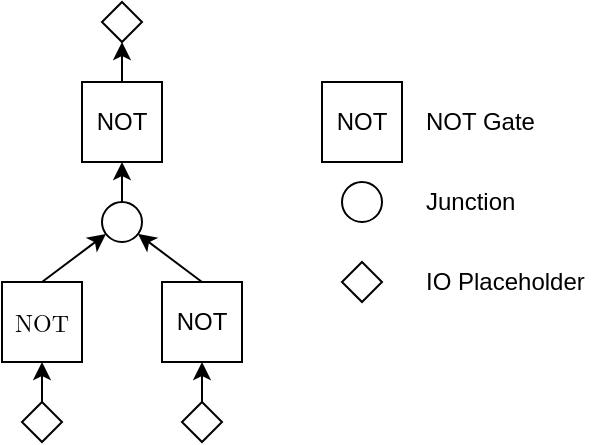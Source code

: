 <mxfile version="13.3.9" type="device"><diagram id="-ZitgzOQsNxZL7dHcVF-" name="Page-1"><mxGraphModel dx="706" dy="408" grid="1" gridSize="10" guides="1" tooltips="1" connect="1" arrows="1" fold="1" page="1" pageScale="1" pageWidth="827" pageHeight="1169" math="0" shadow="0"><root><mxCell id="0"/><mxCell id="1" parent="0"/><mxCell id="h7Nar6klBTqGaR5LePk7-1" value="NOT" style="whiteSpace=wrap;html=1;aspect=fixed;fontFamily=LM Roman 10;" vertex="1" parent="1"><mxGeometry x="240" y="240" width="40" height="40" as="geometry"/></mxCell><mxCell id="h7Nar6klBTqGaR5LePk7-2" value="NOT" style="whiteSpace=wrap;html=1;aspect=fixed;" vertex="1" parent="1"><mxGeometry x="320" y="240" width="40" height="40" as="geometry"/></mxCell><mxCell id="h7Nar6klBTqGaR5LePk7-3" value="NOT" style="whiteSpace=wrap;html=1;aspect=fixed;" vertex="1" parent="1"><mxGeometry x="280" y="140" width="40" height="40" as="geometry"/></mxCell><mxCell id="h7Nar6klBTqGaR5LePk7-4" value="" style="ellipse;whiteSpace=wrap;html=1;aspect=fixed;" vertex="1" parent="1"><mxGeometry x="290" y="200" width="20" height="20" as="geometry"/></mxCell><mxCell id="h7Nar6klBTqGaR5LePk7-5" value="" style="endArrow=classic;html=1;exitX=0.5;exitY=0;exitDx=0;exitDy=0;" edge="1" parent="1" source="h7Nar6klBTqGaR5LePk7-1" target="h7Nar6klBTqGaR5LePk7-4"><mxGeometry width="50" height="50" relative="1" as="geometry"><mxPoint x="180" y="190" as="sourcePoint"/><mxPoint x="230" y="140" as="targetPoint"/></mxGeometry></mxCell><mxCell id="h7Nar6klBTqGaR5LePk7-6" value="" style="endArrow=classic;html=1;exitX=0.5;exitY=0;exitDx=0;exitDy=0;" edge="1" parent="1" source="h7Nar6klBTqGaR5LePk7-2" target="h7Nar6klBTqGaR5LePk7-4"><mxGeometry width="50" height="50" relative="1" as="geometry"><mxPoint x="360" y="250" as="sourcePoint"/><mxPoint x="410" y="200" as="targetPoint"/></mxGeometry></mxCell><mxCell id="h7Nar6klBTqGaR5LePk7-7" value="" style="endArrow=classic;html=1;entryX=0.5;entryY=1;entryDx=0;entryDy=0;" edge="1" parent="1" source="h7Nar6klBTqGaR5LePk7-4" target="h7Nar6klBTqGaR5LePk7-3"><mxGeometry width="50" height="50" relative="1" as="geometry"><mxPoint x="360" y="250" as="sourcePoint"/><mxPoint x="410" y="200" as="targetPoint"/></mxGeometry></mxCell><mxCell id="h7Nar6klBTqGaR5LePk7-8" value="" style="rhombus;whiteSpace=wrap;html=1;" vertex="1" parent="1"><mxGeometry x="250" y="300" width="20" height="20" as="geometry"/></mxCell><mxCell id="h7Nar6klBTqGaR5LePk7-9" value="" style="rhombus;whiteSpace=wrap;html=1;" vertex="1" parent="1"><mxGeometry x="330" y="300" width="20" height="20" as="geometry"/></mxCell><mxCell id="h7Nar6klBTqGaR5LePk7-10" value="" style="endArrow=classic;html=1;exitX=0.5;exitY=0;exitDx=0;exitDy=0;entryX=0.5;entryY=1;entryDx=0;entryDy=0;" edge="1" parent="1" source="h7Nar6klBTqGaR5LePk7-8" target="h7Nar6klBTqGaR5LePk7-1"><mxGeometry width="50" height="50" relative="1" as="geometry"><mxPoint x="360" y="290" as="sourcePoint"/><mxPoint x="410" y="240" as="targetPoint"/></mxGeometry></mxCell><mxCell id="h7Nar6klBTqGaR5LePk7-11" value="" style="endArrow=classic;html=1;entryX=0.5;entryY=1;entryDx=0;entryDy=0;exitX=0.5;exitY=0;exitDx=0;exitDy=0;" edge="1" parent="1" source="h7Nar6klBTqGaR5LePk7-9" target="h7Nar6klBTqGaR5LePk7-2"><mxGeometry width="50" height="50" relative="1" as="geometry"><mxPoint x="360" y="290" as="sourcePoint"/><mxPoint x="410" y="240" as="targetPoint"/></mxGeometry></mxCell><mxCell id="h7Nar6klBTqGaR5LePk7-12" value="" style="rhombus;whiteSpace=wrap;html=1;" vertex="1" parent="1"><mxGeometry x="290" y="100" width="20" height="20" as="geometry"/></mxCell><mxCell id="h7Nar6klBTqGaR5LePk7-13" value="" style="endArrow=classic;html=1;exitX=0.5;exitY=0;exitDx=0;exitDy=0;entryX=0.5;entryY=1;entryDx=0;entryDy=0;" edge="1" parent="1" source="h7Nar6klBTqGaR5LePk7-3" target="h7Nar6klBTqGaR5LePk7-12"><mxGeometry width="50" height="50" relative="1" as="geometry"><mxPoint x="360" y="200" as="sourcePoint"/><mxPoint x="410" y="150" as="targetPoint"/></mxGeometry></mxCell><mxCell id="h7Nar6klBTqGaR5LePk7-23" value="NOT" style="whiteSpace=wrap;html=1;aspect=fixed;" vertex="1" parent="1"><mxGeometry x="400" y="140" width="40" height="40" as="geometry"/></mxCell><mxCell id="h7Nar6klBTqGaR5LePk7-24" value="" style="ellipse;whiteSpace=wrap;html=1;aspect=fixed;" vertex="1" parent="1"><mxGeometry x="410" y="190" width="20" height="20" as="geometry"/></mxCell><mxCell id="h7Nar6klBTqGaR5LePk7-26" value="" style="rhombus;whiteSpace=wrap;html=1;" vertex="1" parent="1"><mxGeometry x="410" y="230" width="20" height="20" as="geometry"/></mxCell><mxCell id="h7Nar6klBTqGaR5LePk7-28" value="&lt;font style=&quot;font-size: 12px&quot;&gt;NOT Gate&lt;/font&gt;" style="text;html=1;align=left;verticalAlign=middle;resizable=0;points=[];autosize=1;fontSize=7;" vertex="1" parent="1"><mxGeometry x="450" y="150" width="70" height="20" as="geometry"/></mxCell><mxCell id="h7Nar6klBTqGaR5LePk7-29" value="&lt;font style=&quot;font-size: 12px&quot;&gt;Junction&lt;/font&gt;" style="text;html=1;align=left;verticalAlign=middle;resizable=0;points=[];autosize=1;fontSize=7;" vertex="1" parent="1"><mxGeometry x="450" y="190" width="60" height="20" as="geometry"/></mxCell><mxCell id="h7Nar6klBTqGaR5LePk7-30" value="&lt;font style=&quot;font-size: 12px&quot;&gt;IO Placeholder&lt;/font&gt;" style="text;html=1;align=left;verticalAlign=middle;resizable=0;points=[];autosize=1;fontSize=7;" vertex="1" parent="1"><mxGeometry x="450" y="230" width="90" height="20" as="geometry"/></mxCell></root></mxGraphModel></diagram></mxfile>